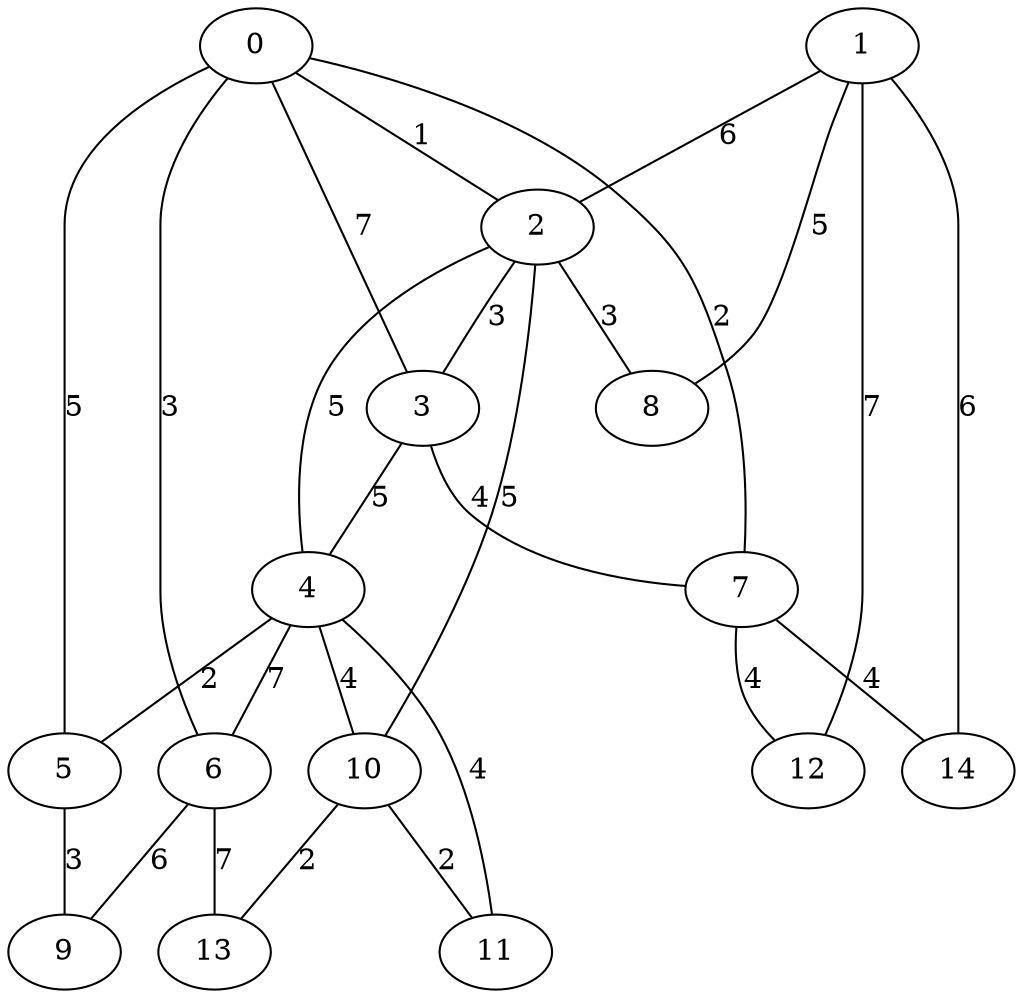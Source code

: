 graph g {
  0 [ habit = 10, size = 101, x = 5, y = 6 ]
  1 [ habit = 6, size = 150, x = 1, y = 7 ]
  2 [ habit = 8, size = 454, x = 3, y = 5 ]
  3 [ habit = 9, size = 476, x = 4, y = 6 ]
  4 [ habit = 3, size = 202, x = 6, y = 4 ]
  5 [ habit = 4, size = 156, x = 8, y = 6 ]
  6 [ habit = 4, size = 83, x = 8, y = 4 ]
  7 [ base = 2, habit = 5, size = 359, x = 5, y = 8 ]
  8 [ habit = 3, size = 148, x = 1, y = 5 ]
  9 [ habit = 8, size = 351, x = 10, y = 5 ]
  10 [ habit = 10, size = 415, x = 4, y = 2 ]
  11 [ habit = 3, size = 476, x = 5, y = 1 ]
  12 [ habit = 4, size = 424, x = 2, y = 9 ]
  13 [ base = 1, habit = 2, size = 110, x = 7, y = 1 ]
  14 [ habit = 7, size = 88, x = 3, y = 10 ]

  0 -- 2 [ label = 1, weight = 1 ]
  0 -- 3 [ label = 7, weight = 7 ]
  0 -- 5 [ label = 5, weight = 5 ]
  0 -- 6 [ label = 3, weight = 3 ]
  0 -- 7 [ label = 2, weight = 2 ]
  1 -- 8 [ label = 5, weight = 5 ]
  1 -- 2 [ label = 6, weight = 6 ]
  1 -- 12 [ label = 7, weight = 7 ]
  1 -- 14 [ label = 6, weight = 6 ]
  2 -- 3 [ label = 3, weight = 3 ]
  2 -- 4 [ label = 5, weight = 5 ]
  2 -- 8 [ label = 3, weight = 3 ]
  2 -- 10 [ label = 5, weight = 5 ]
  3 -- 7 [ label = 4, weight = 4 ]
  3 -- 4 [ label = 5, weight = 5 ]
  4 -- 11 [ label = 4, weight = 4 ]
  4 -- 10 [ label = 4, weight = 4 ]
  4 -- 6 [ label = 7, weight = 7 ]
  4 -- 5 [ label = 2, weight = 2 ]
  5 -- 9 [ label = 3, weight = 3 ]
  6 -- 13 [ label = 7, weight = 7 ]
  6 -- 9 [ label = 6, weight = 6 ]
  7 -- 14 [ label = 4, weight = 4 ]
  7 -- 12 [ label = 4, weight = 4 ]
  10 -- 13 [ label = 2, weight = 2 ]
  10 -- 11 [ label = 2, weight = 2 ]
}
